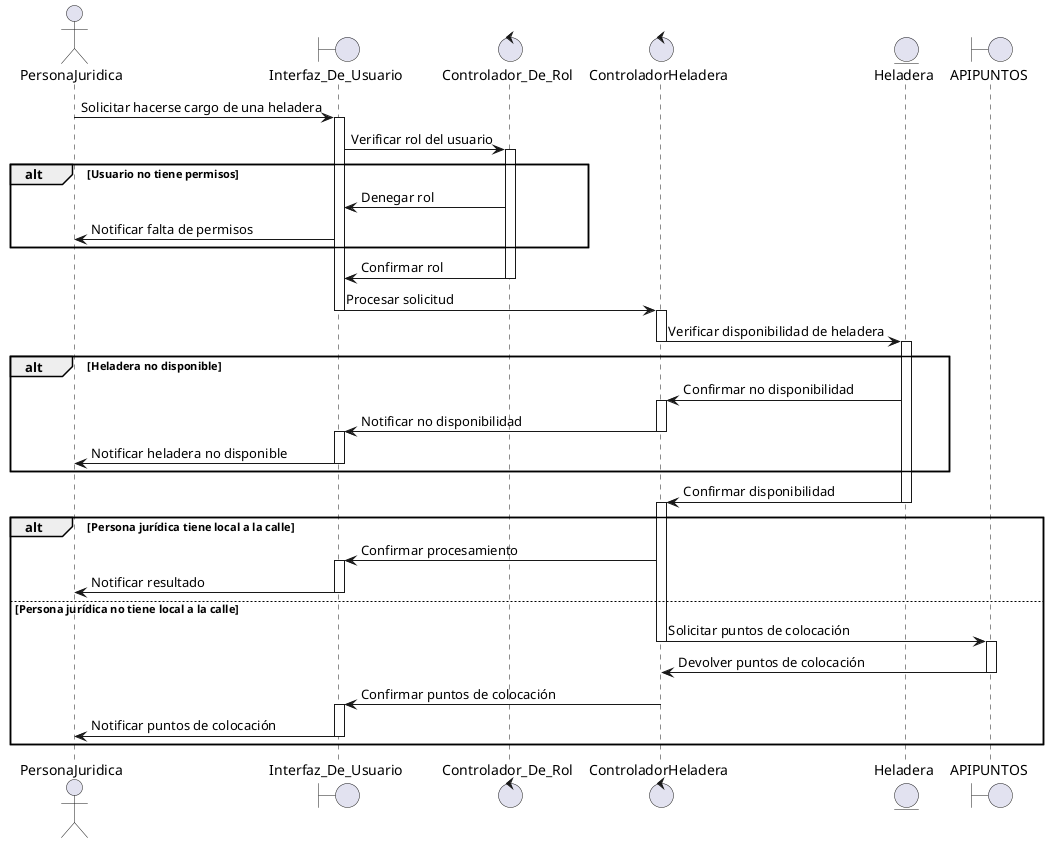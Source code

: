 @startuml
actor PersonaJuridica
boundary Interfaz_De_Usuario
control Controlador_De_Rol
control ControladorHeladera
entity Heladera
boundary APIPUNTOS

PersonaJuridica -> Interfaz_De_Usuario: Solicitar hacerse cargo de una heladera
activate Interfaz_De_Usuario
Interfaz_De_Usuario -> Controlador_De_Rol : Verificar rol del usuario
activate Controlador_De_Rol

alt Usuario no tiene permisos
    Controlador_De_Rol -> Interfaz_De_Usuario : Denegar rol
    Interfaz_De_Usuario -> PersonaJuridica : Notificar falta de permisos
end
    Controlador_De_Rol -> Interfaz_De_Usuario : Confirmar rol
    deactivate Controlador_De_Rol

    Interfaz_De_Usuario -> ControladorHeladera : Procesar solicitud
    deactivate Interfaz_De_Usuario
    activate ControladorHeladera
    deactivate ControladorHeladera
    ControladorHeladera -> Heladera : Verificar disponibilidad de heladera
    deactivate ControladorHeladera
    activate Heladera

    alt Heladera no disponible
        Heladera -> ControladorHeladera : Confirmar no disponibilidad
        activate ControladorHeladera
        ControladorHeladera -> Interfaz_De_Usuario : Notificar no disponibilidad
        deactivate ControladorHeladera
        activate Interfaz_De_Usuario
        Interfaz_De_Usuario -> PersonaJuridica : Notificar heladera no disponible
        deactivate Interfaz_De_Usuario
    end
        Heladera -> ControladorHeladera : Confirmar disponibilidad
        deactivate Heladera
        activate ControladorHeladera

        alt Persona jurídica tiene local a la calle
            ControladorHeladera -> Interfaz_De_Usuario : Confirmar procesamiento
            activate Interfaz_De_Usuario
            Interfaz_De_Usuario -> PersonaJuridica : Notificar resultado
            deactivate Interfaz_De_Usuario
        else Persona jurídica no tiene local a la calle
            ControladorHeladera -> APIPUNTOS : Solicitar puntos de colocación
            deactivate ControladorHeladera
            activate APIPUNTOS
            APIPUNTOS -> ControladorHeladera : Devolver puntos de colocación
            deactivate APIPUNTOS
            ControladorHeladera -> Interfaz_De_Usuario : Confirmar puntos de colocación
            deactivate ControladorHeladera
            activate Interfaz_De_Usuario
            Interfaz_De_Usuario -> PersonaJuridica : Notificar puntos de colocación
            deactivate Interfaz_De_Usuario
end

@enduml
